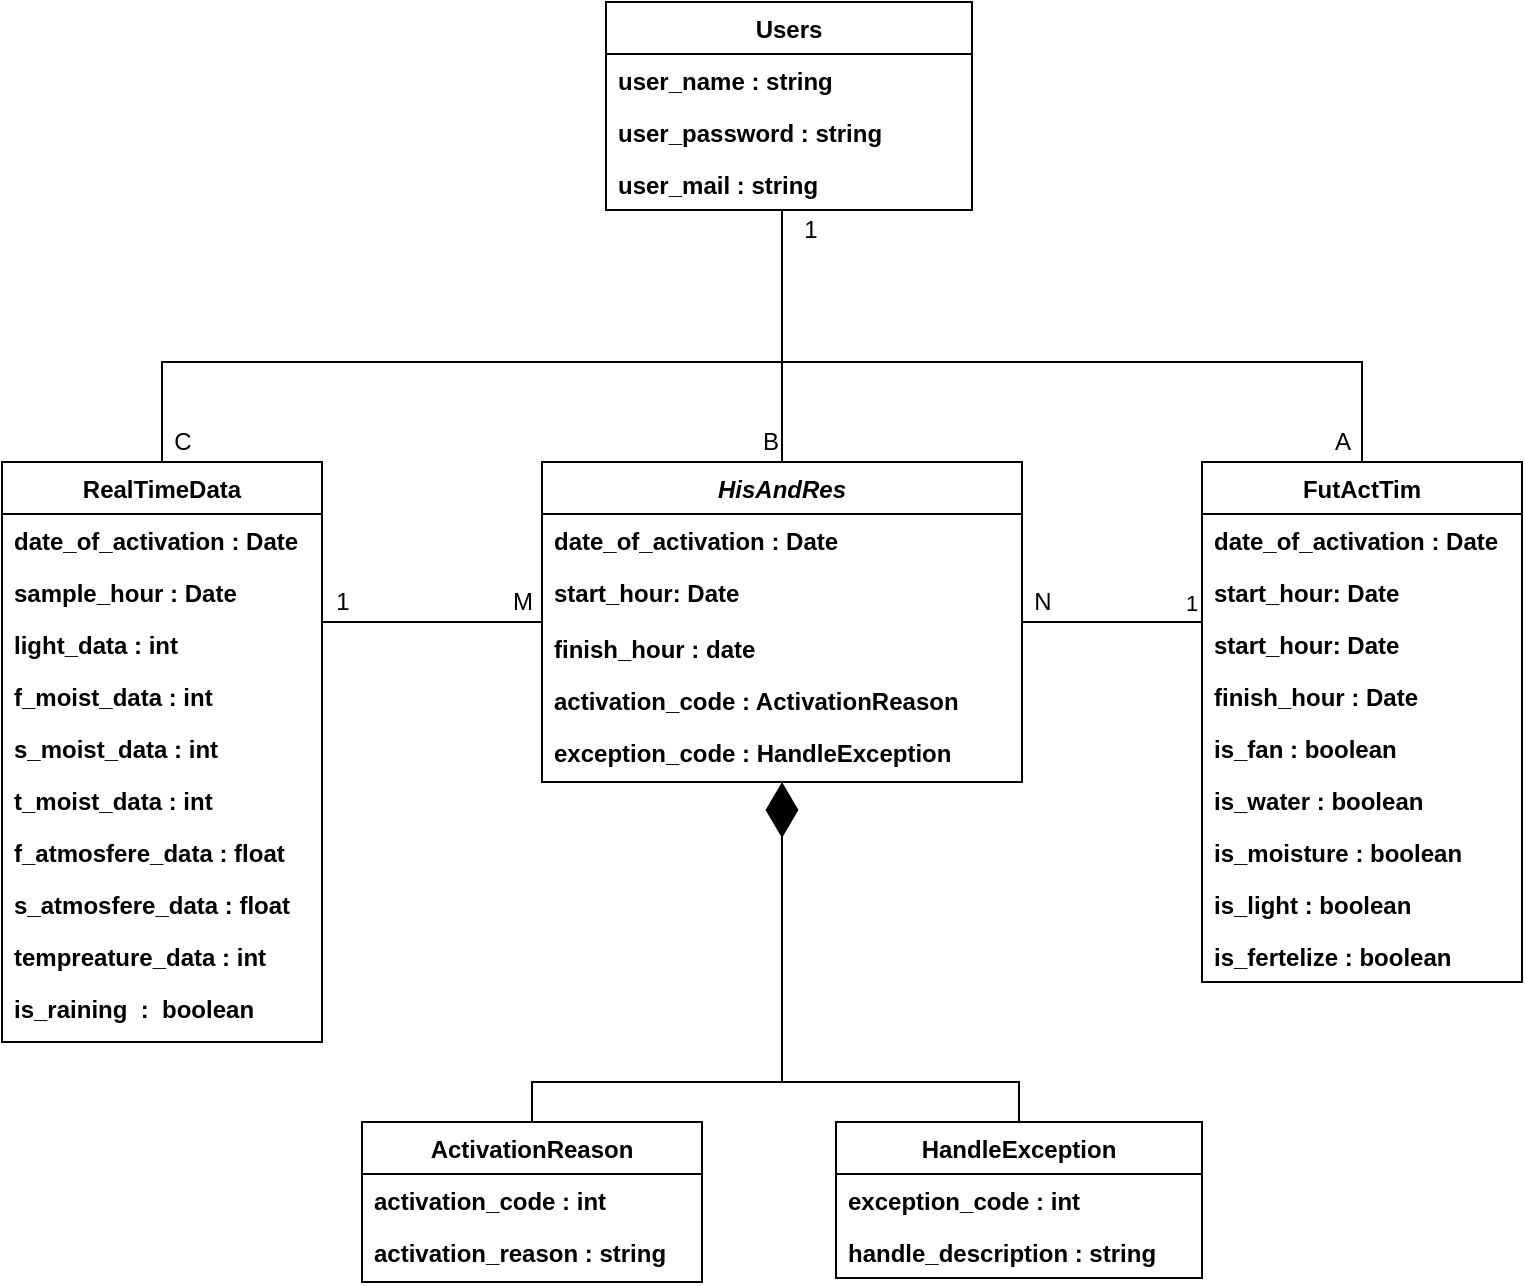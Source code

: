 <mxfile version="17.4.3" type="device"><diagram id="C5RBs43oDa-KdzZeNtuy" name="Page-1"><mxGraphModel dx="746" dy="852" grid="1" gridSize="10" guides="1" tooltips="1" connect="1" arrows="1" fold="1" page="1" pageScale="1" pageWidth="827" pageHeight="1169" math="0" shadow="0"><root><mxCell id="WIyWlLk6GJQsqaUBKTNV-0"/><mxCell id="WIyWlLk6GJQsqaUBKTNV-1" parent="WIyWlLk6GJQsqaUBKTNV-0"/><mxCell id="lDSYJxA6PURWJuPsAKNQ-2" style="edgeStyle=orthogonalEdgeStyle;rounded=0;orthogonalLoop=1;jettySize=auto;html=1;endArrow=none;endFill=0;startArrow=diamondThin;startFill=1;endSize=15;startSize=25;" edge="1" parent="WIyWlLk6GJQsqaUBKTNV-1" source="zkfFHV4jXpPFQw0GAbJ--0"><mxGeometry relative="1" as="geometry"><mxPoint x="410" y="580" as="targetPoint"/><Array as="points"><mxPoint x="410" y="520"/></Array></mxGeometry></mxCell><mxCell id="lDSYJxA6PURWJuPsAKNQ-19" style="edgeStyle=orthogonalEdgeStyle;rounded=0;orthogonalLoop=1;jettySize=auto;html=1;startArrow=none;startFill=0;endArrow=none;endFill=0;startSize=25;endSize=15;" edge="1" parent="WIyWlLk6GJQsqaUBKTNV-1" source="zkfFHV4jXpPFQw0GAbJ--0"><mxGeometry relative="1" as="geometry"><mxPoint x="180" y="350" as="targetPoint"/></mxGeometry></mxCell><mxCell id="lDSYJxA6PURWJuPsAKNQ-29" style="edgeStyle=orthogonalEdgeStyle;rounded=0;orthogonalLoop=1;jettySize=auto;html=1;startArrow=none;startFill=0;endArrow=none;endFill=0;startSize=25;endSize=15;" edge="1" parent="WIyWlLk6GJQsqaUBKTNV-1" source="zkfFHV4jXpPFQw0GAbJ--0" target="lDSYJxA6PURWJuPsAKNQ-27"><mxGeometry relative="1" as="geometry"><Array as="points"><mxPoint x="410" y="170"/><mxPoint x="410" y="170"/></Array></mxGeometry></mxCell><mxCell id="zkfFHV4jXpPFQw0GAbJ--0" value="HisAndRes" style="swimlane;fontStyle=3;align=center;verticalAlign=top;childLayout=stackLayout;horizontal=1;startSize=26;horizontalStack=0;resizeParent=1;resizeLast=0;collapsible=1;marginBottom=0;rounded=0;shadow=0;strokeWidth=1;" parent="WIyWlLk6GJQsqaUBKTNV-1" vertex="1"><mxGeometry x="290" y="270" width="240" height="160" as="geometry"><mxRectangle x="230" y="140" width="160" height="26" as="alternateBounds"/></mxGeometry></mxCell><mxCell id="zkfFHV4jXpPFQw0GAbJ--1" value="date_of_activation : Date" style="text;align=left;verticalAlign=top;spacingLeft=4;spacingRight=4;overflow=hidden;rotatable=0;points=[[0,0.5],[1,0.5]];portConstraint=eastwest;fontStyle=1" parent="zkfFHV4jXpPFQw0GAbJ--0" vertex="1"><mxGeometry y="26" width="240" height="26" as="geometry"/></mxCell><mxCell id="zkfFHV4jXpPFQw0GAbJ--2" value="start_hour: Date" style="text;align=left;verticalAlign=top;spacingLeft=4;spacingRight=4;overflow=hidden;rotatable=0;points=[[0,0.5],[1,0.5]];portConstraint=eastwest;rounded=0;shadow=0;html=0;fontStyle=1" parent="zkfFHV4jXpPFQw0GAbJ--0" vertex="1"><mxGeometry y="52" width="240" height="28" as="geometry"/></mxCell><mxCell id="zkfFHV4jXpPFQw0GAbJ--3" value="finish_hour : date" style="text;align=left;verticalAlign=top;spacingLeft=4;spacingRight=4;overflow=hidden;rotatable=0;points=[[0,0.5],[1,0.5]];portConstraint=eastwest;rounded=0;shadow=0;html=0;fontStyle=1" parent="zkfFHV4jXpPFQw0GAbJ--0" vertex="1"><mxGeometry y="80" width="240" height="26" as="geometry"/></mxCell><mxCell id="zkfFHV4jXpPFQw0GAbJ--5" value="activation_code : ActivationReason" style="text;align=left;verticalAlign=top;spacingLeft=4;spacingRight=4;overflow=hidden;rotatable=0;points=[[0,0.5],[1,0.5]];portConstraint=eastwest;fontStyle=1" parent="zkfFHV4jXpPFQw0GAbJ--0" vertex="1"><mxGeometry y="106" width="240" height="26" as="geometry"/></mxCell><mxCell id="lDSYJxA6PURWJuPsAKNQ-3" value="exception_code : HandleException" style="text;align=left;verticalAlign=top;spacingLeft=4;spacingRight=4;overflow=hidden;rotatable=0;points=[[0,0.5],[1,0.5]];portConstraint=eastwest;fontStyle=1" vertex="1" parent="zkfFHV4jXpPFQw0GAbJ--0"><mxGeometry y="132" width="240" height="26" as="geometry"/></mxCell><mxCell id="lDSYJxA6PURWJuPsAKNQ-1" style="edgeStyle=orthogonalEdgeStyle;rounded=0;orthogonalLoop=1;jettySize=auto;html=1;exitX=0.5;exitY=0;exitDx=0;exitDy=0;entryX=0.5;entryY=0;entryDx=0;entryDy=0;endArrow=none;endFill=0;" edge="1" parent="WIyWlLk6GJQsqaUBKTNV-1" source="zkfFHV4jXpPFQw0GAbJ--6" target="zkfFHV4jXpPFQw0GAbJ--13"><mxGeometry relative="1" as="geometry"/></mxCell><mxCell id="zkfFHV4jXpPFQw0GAbJ--6" value="ActivationReason" style="swimlane;fontStyle=1;align=center;verticalAlign=top;childLayout=stackLayout;horizontal=1;startSize=26;horizontalStack=0;resizeParent=1;resizeLast=0;collapsible=1;marginBottom=0;rounded=0;shadow=0;strokeWidth=1;" parent="WIyWlLk6GJQsqaUBKTNV-1" vertex="1"><mxGeometry x="200" y="600" width="170" height="80" as="geometry"><mxRectangle x="130" y="380" width="160" height="26" as="alternateBounds"/></mxGeometry></mxCell><mxCell id="zkfFHV4jXpPFQw0GAbJ--7" value="activation_code : int" style="text;align=left;verticalAlign=top;spacingLeft=4;spacingRight=4;overflow=hidden;rotatable=0;points=[[0,0.5],[1,0.5]];portConstraint=eastwest;fontStyle=1" parent="zkfFHV4jXpPFQw0GAbJ--6" vertex="1"><mxGeometry y="26" width="170" height="26" as="geometry"/></mxCell><mxCell id="zkfFHV4jXpPFQw0GAbJ--8" value="activation_reason : string" style="text;align=left;verticalAlign=top;spacingLeft=4;spacingRight=4;overflow=hidden;rotatable=0;points=[[0,0.5],[1,0.5]];portConstraint=eastwest;rounded=0;shadow=0;html=0;fontStyle=1" parent="zkfFHV4jXpPFQw0GAbJ--6" vertex="1"><mxGeometry y="52" width="170" height="26" as="geometry"/></mxCell><mxCell id="zkfFHV4jXpPFQw0GAbJ--13" value="HandleException" style="swimlane;fontStyle=1;align=center;verticalAlign=top;childLayout=stackLayout;horizontal=1;startSize=26;horizontalStack=0;resizeParent=1;resizeLast=0;collapsible=1;marginBottom=0;rounded=0;shadow=0;strokeWidth=1;" parent="WIyWlLk6GJQsqaUBKTNV-1" vertex="1"><mxGeometry x="437" y="600" width="183" height="78" as="geometry"><mxRectangle x="340" y="380" width="170" height="26" as="alternateBounds"/></mxGeometry></mxCell><mxCell id="zkfFHV4jXpPFQw0GAbJ--14" value="exception_code : int" style="text;align=left;verticalAlign=top;spacingLeft=4;spacingRight=4;overflow=hidden;rotatable=0;points=[[0,0.5],[1,0.5]];portConstraint=eastwest;fontStyle=1" parent="zkfFHV4jXpPFQw0GAbJ--13" vertex="1"><mxGeometry y="26" width="183" height="26" as="geometry"/></mxCell><mxCell id="lDSYJxA6PURWJuPsAKNQ-5" value="handle_description : string" style="text;align=left;verticalAlign=top;spacingLeft=4;spacingRight=4;overflow=hidden;rotatable=0;points=[[0,0.5],[1,0.5]];portConstraint=eastwest;fontStyle=1" vertex="1" parent="zkfFHV4jXpPFQw0GAbJ--13"><mxGeometry y="52" width="183" height="26" as="geometry"/></mxCell><mxCell id="lDSYJxA6PURWJuPsAKNQ-30" style="edgeStyle=orthogonalEdgeStyle;rounded=0;orthogonalLoop=1;jettySize=auto;html=1;startArrow=none;startFill=0;endArrow=none;endFill=0;startSize=25;endSize=15;" edge="1" parent="WIyWlLk6GJQsqaUBKTNV-1" source="zkfFHV4jXpPFQw0GAbJ--17" target="lDSYJxA6PURWJuPsAKNQ-27"><mxGeometry relative="1" as="geometry"><Array as="points"><mxPoint x="700" y="220"/><mxPoint x="410" y="220"/></Array></mxGeometry></mxCell><mxCell id="zkfFHV4jXpPFQw0GAbJ--17" value="FutActTim" style="swimlane;fontStyle=1;align=center;verticalAlign=top;childLayout=stackLayout;horizontal=1;startSize=26;horizontalStack=0;resizeParent=1;resizeLast=0;collapsible=1;marginBottom=0;rounded=0;shadow=0;strokeWidth=1;" parent="WIyWlLk6GJQsqaUBKTNV-1" vertex="1"><mxGeometry x="620" y="270" width="160" height="260" as="geometry"><mxRectangle x="550" y="140" width="160" height="26" as="alternateBounds"/></mxGeometry></mxCell><mxCell id="zkfFHV4jXpPFQw0GAbJ--18" value="date_of_activation : Date" style="text;align=left;verticalAlign=top;spacingLeft=4;spacingRight=4;overflow=hidden;rotatable=0;points=[[0,0.5],[1,0.5]];portConstraint=eastwest;fontStyle=1" parent="zkfFHV4jXpPFQw0GAbJ--17" vertex="1"><mxGeometry y="26" width="160" height="26" as="geometry"/></mxCell><mxCell id="lDSYJxA6PURWJuPsAKNQ-21" value="start_hour: Date" style="text;align=left;verticalAlign=top;spacingLeft=4;spacingRight=4;overflow=hidden;rotatable=0;points=[[0,0.5],[1,0.5]];portConstraint=eastwest;rounded=0;shadow=0;html=0;fontStyle=1" vertex="1" parent="zkfFHV4jXpPFQw0GAbJ--17"><mxGeometry y="52" width="160" height="26" as="geometry"/></mxCell><mxCell id="zkfFHV4jXpPFQw0GAbJ--19" value="start_hour: Date" style="text;align=left;verticalAlign=top;spacingLeft=4;spacingRight=4;overflow=hidden;rotatable=0;points=[[0,0.5],[1,0.5]];portConstraint=eastwest;rounded=0;shadow=0;html=0;fontStyle=1" parent="zkfFHV4jXpPFQw0GAbJ--17" vertex="1"><mxGeometry y="78" width="160" height="26" as="geometry"/></mxCell><mxCell id="zkfFHV4jXpPFQw0GAbJ--20" value="finish_hour : Date" style="text;align=left;verticalAlign=top;spacingLeft=4;spacingRight=4;overflow=hidden;rotatable=0;points=[[0,0.5],[1,0.5]];portConstraint=eastwest;rounded=0;shadow=0;html=0;fontStyle=1" parent="zkfFHV4jXpPFQw0GAbJ--17" vertex="1"><mxGeometry y="104" width="160" height="26" as="geometry"/></mxCell><mxCell id="zkfFHV4jXpPFQw0GAbJ--21" value="is_fan : boolean" style="text;align=left;verticalAlign=top;spacingLeft=4;spacingRight=4;overflow=hidden;rotatable=0;points=[[0,0.5],[1,0.5]];portConstraint=eastwest;rounded=0;shadow=0;html=0;fontStyle=1" parent="zkfFHV4jXpPFQw0GAbJ--17" vertex="1"><mxGeometry y="130" width="160" height="26" as="geometry"/></mxCell><mxCell id="zkfFHV4jXpPFQw0GAbJ--22" value="is_water : boolean" style="text;align=left;verticalAlign=top;spacingLeft=4;spacingRight=4;overflow=hidden;rotatable=0;points=[[0,0.5],[1,0.5]];portConstraint=eastwest;rounded=0;shadow=0;html=0;fontStyle=1" parent="zkfFHV4jXpPFQw0GAbJ--17" vertex="1"><mxGeometry y="156" width="160" height="26" as="geometry"/></mxCell><mxCell id="zkfFHV4jXpPFQw0GAbJ--24" value="is_moisture : boolean" style="text;align=left;verticalAlign=top;spacingLeft=4;spacingRight=4;overflow=hidden;rotatable=0;points=[[0,0.5],[1,0.5]];portConstraint=eastwest;fontStyle=1" parent="zkfFHV4jXpPFQw0GAbJ--17" vertex="1"><mxGeometry y="182" width="160" height="26" as="geometry"/></mxCell><mxCell id="zkfFHV4jXpPFQw0GAbJ--25" value="is_light : boolean" style="text;align=left;verticalAlign=top;spacingLeft=4;spacingRight=4;overflow=hidden;rotatable=0;points=[[0,0.5],[1,0.5]];portConstraint=eastwest;fontStyle=1" parent="zkfFHV4jXpPFQw0GAbJ--17" vertex="1"><mxGeometry y="208" width="160" height="26" as="geometry"/></mxCell><mxCell id="lDSYJxA6PURWJuPsAKNQ-6" value="is_fertelize : boolean" style="text;align=left;verticalAlign=top;spacingLeft=4;spacingRight=4;overflow=hidden;rotatable=0;points=[[0,0.5],[1,0.5]];portConstraint=eastwest;fontStyle=1" vertex="1" parent="zkfFHV4jXpPFQw0GAbJ--17"><mxGeometry y="234" width="160" height="26" as="geometry"/></mxCell><mxCell id="zkfFHV4jXpPFQw0GAbJ--26" value="1" style="endArrow=none;shadow=0;strokeWidth=1;rounded=0;endFill=0;edgeStyle=elbowEdgeStyle;elbow=vertical;" parent="WIyWlLk6GJQsqaUBKTNV-1" source="zkfFHV4jXpPFQw0GAbJ--0" target="zkfFHV4jXpPFQw0GAbJ--17" edge="1"><mxGeometry x="0.889" y="10" relative="1" as="geometry"><mxPoint x="480" y="372" as="sourcePoint"/><mxPoint x="640" y="372" as="targetPoint"/><mxPoint as="offset"/></mxGeometry></mxCell><mxCell id="lDSYJxA6PURWJuPsAKNQ-8" value="N" style="text;html=1;align=center;verticalAlign=middle;resizable=0;points=[];autosize=1;strokeColor=none;fillColor=none;" vertex="1" parent="WIyWlLk6GJQsqaUBKTNV-1"><mxGeometry x="530" y="330" width="20" height="20" as="geometry"/></mxCell><mxCell id="lDSYJxA6PURWJuPsAKNQ-20" style="edgeStyle=orthogonalEdgeStyle;rounded=0;orthogonalLoop=1;jettySize=auto;html=1;startArrow=none;startFill=0;endArrow=none;endFill=0;startSize=25;endSize=15;" edge="1" parent="WIyWlLk6GJQsqaUBKTNV-1" source="lDSYJxA6PURWJuPsAKNQ-9"><mxGeometry relative="1" as="geometry"><mxPoint x="180" y="350" as="targetPoint"/><Array as="points"><mxPoint x="150" y="350"/><mxPoint x="150" y="350"/></Array></mxGeometry></mxCell><mxCell id="lDSYJxA6PURWJuPsAKNQ-28" style="edgeStyle=orthogonalEdgeStyle;rounded=0;orthogonalLoop=1;jettySize=auto;html=1;startArrow=none;startFill=0;endArrow=none;endFill=0;startSize=25;endSize=15;" edge="1" parent="WIyWlLk6GJQsqaUBKTNV-1" source="lDSYJxA6PURWJuPsAKNQ-9" target="lDSYJxA6PURWJuPsAKNQ-27"><mxGeometry relative="1" as="geometry"><mxPoint x="410" y="160" as="targetPoint"/><Array as="points"><mxPoint x="100" y="220"/><mxPoint x="410" y="220"/></Array></mxGeometry></mxCell><mxCell id="lDSYJxA6PURWJuPsAKNQ-9" value="RealTimeData" style="swimlane;fontStyle=1;align=center;verticalAlign=top;childLayout=stackLayout;horizontal=1;startSize=26;horizontalStack=0;resizeParent=1;resizeLast=0;collapsible=1;marginBottom=0;rounded=0;shadow=0;strokeWidth=1;" vertex="1" parent="WIyWlLk6GJQsqaUBKTNV-1"><mxGeometry x="20" y="270" width="160" height="290" as="geometry"><mxRectangle x="550" y="140" width="160" height="26" as="alternateBounds"/></mxGeometry></mxCell><mxCell id="lDSYJxA6PURWJuPsAKNQ-10" value="date_of_activation : Date" style="text;align=left;verticalAlign=top;spacingLeft=4;spacingRight=4;overflow=hidden;rotatable=0;points=[[0,0.5],[1,0.5]];portConstraint=eastwest;fontStyle=1" vertex="1" parent="lDSYJxA6PURWJuPsAKNQ-9"><mxGeometry y="26" width="160" height="26" as="geometry"/></mxCell><mxCell id="lDSYJxA6PURWJuPsAKNQ-11" value="sample_hour : Date" style="text;align=left;verticalAlign=top;spacingLeft=4;spacingRight=4;overflow=hidden;rotatable=0;points=[[0,0.5],[1,0.5]];portConstraint=eastwest;rounded=0;shadow=0;html=0;fontStyle=1" vertex="1" parent="lDSYJxA6PURWJuPsAKNQ-9"><mxGeometry y="52" width="160" height="26" as="geometry"/></mxCell><mxCell id="lDSYJxA6PURWJuPsAKNQ-12" value="light_data : int" style="text;align=left;verticalAlign=top;spacingLeft=4;spacingRight=4;overflow=hidden;rotatable=0;points=[[0,0.5],[1,0.5]];portConstraint=eastwest;rounded=0;shadow=0;html=0;fontStyle=1" vertex="1" parent="lDSYJxA6PURWJuPsAKNQ-9"><mxGeometry y="78" width="160" height="26" as="geometry"/></mxCell><mxCell id="lDSYJxA6PURWJuPsAKNQ-13" value="f_moist_data : int" style="text;align=left;verticalAlign=top;spacingLeft=4;spacingRight=4;overflow=hidden;rotatable=0;points=[[0,0.5],[1,0.5]];portConstraint=eastwest;rounded=0;shadow=0;html=0;fontStyle=1" vertex="1" parent="lDSYJxA6PURWJuPsAKNQ-9"><mxGeometry y="104" width="160" height="26" as="geometry"/></mxCell><mxCell id="lDSYJxA6PURWJuPsAKNQ-14" value="s_moist_data : int" style="text;align=left;verticalAlign=top;spacingLeft=4;spacingRight=4;overflow=hidden;rotatable=0;points=[[0,0.5],[1,0.5]];portConstraint=eastwest;rounded=0;shadow=0;html=0;fontStyle=1" vertex="1" parent="lDSYJxA6PURWJuPsAKNQ-9"><mxGeometry y="130" width="160" height="26" as="geometry"/></mxCell><mxCell id="lDSYJxA6PURWJuPsAKNQ-15" value="t_moist_data : int" style="text;align=left;verticalAlign=top;spacingLeft=4;spacingRight=4;overflow=hidden;rotatable=0;points=[[0,0.5],[1,0.5]];portConstraint=eastwest;fontStyle=1" vertex="1" parent="lDSYJxA6PURWJuPsAKNQ-9"><mxGeometry y="156" width="160" height="26" as="geometry"/></mxCell><mxCell id="lDSYJxA6PURWJuPsAKNQ-16" value="f_atmosfere_data : float" style="text;align=left;verticalAlign=top;spacingLeft=4;spacingRight=4;overflow=hidden;rotatable=0;points=[[0,0.5],[1,0.5]];portConstraint=eastwest;fontStyle=1" vertex="1" parent="lDSYJxA6PURWJuPsAKNQ-9"><mxGeometry y="182" width="160" height="26" as="geometry"/></mxCell><mxCell id="lDSYJxA6PURWJuPsAKNQ-17" value="s_atmosfere_data : float" style="text;align=left;verticalAlign=top;spacingLeft=4;spacingRight=4;overflow=hidden;rotatable=0;points=[[0,0.5],[1,0.5]];portConstraint=eastwest;fontStyle=1" vertex="1" parent="lDSYJxA6PURWJuPsAKNQ-9"><mxGeometry y="208" width="160" height="26" as="geometry"/></mxCell><mxCell id="lDSYJxA6PURWJuPsAKNQ-35" value="tempreature_data : int" style="text;align=left;verticalAlign=top;spacingLeft=4;spacingRight=4;overflow=hidden;rotatable=0;points=[[0,0.5],[1,0.5]];portConstraint=eastwest;fontStyle=1" vertex="1" parent="lDSYJxA6PURWJuPsAKNQ-9"><mxGeometry y="234" width="160" height="26" as="geometry"/></mxCell><mxCell id="lDSYJxA6PURWJuPsAKNQ-36" value="is_raining  :  boolean" style="text;align=left;verticalAlign=top;spacingLeft=4;spacingRight=4;overflow=hidden;rotatable=0;points=[[0,0.5],[1,0.5]];portConstraint=eastwest;fontStyle=1" vertex="1" parent="lDSYJxA6PURWJuPsAKNQ-9"><mxGeometry y="260" width="160" height="26" as="geometry"/></mxCell><mxCell id="lDSYJxA6PURWJuPsAKNQ-22" value="1" style="text;html=1;align=center;verticalAlign=middle;resizable=0;points=[];autosize=1;strokeColor=none;fillColor=none;" vertex="1" parent="WIyWlLk6GJQsqaUBKTNV-1"><mxGeometry x="180" y="330" width="20" height="20" as="geometry"/></mxCell><mxCell id="lDSYJxA6PURWJuPsAKNQ-23" value="M" style="text;html=1;align=center;verticalAlign=middle;resizable=0;points=[];autosize=1;strokeColor=none;fillColor=none;" vertex="1" parent="WIyWlLk6GJQsqaUBKTNV-1"><mxGeometry x="265" y="330" width="30" height="20" as="geometry"/></mxCell><mxCell id="lDSYJxA6PURWJuPsAKNQ-24" value="Users" style="swimlane;fontStyle=1;align=center;verticalAlign=top;childLayout=stackLayout;horizontal=1;startSize=26;horizontalStack=0;resizeParent=1;resizeLast=0;collapsible=1;marginBottom=0;rounded=0;shadow=0;strokeWidth=1;" vertex="1" parent="WIyWlLk6GJQsqaUBKTNV-1"><mxGeometry x="322" y="40" width="183" height="104" as="geometry"><mxRectangle x="340" y="380" width="170" height="26" as="alternateBounds"/></mxGeometry></mxCell><mxCell id="lDSYJxA6PURWJuPsAKNQ-25" value="user_name : string" style="text;align=left;verticalAlign=top;spacingLeft=4;spacingRight=4;overflow=hidden;rotatable=0;points=[[0,0.5],[1,0.5]];portConstraint=eastwest;fontStyle=1" vertex="1" parent="lDSYJxA6PURWJuPsAKNQ-24"><mxGeometry y="26" width="183" height="26" as="geometry"/></mxCell><mxCell id="lDSYJxA6PURWJuPsAKNQ-26" value="user_password : string" style="text;align=left;verticalAlign=top;spacingLeft=4;spacingRight=4;overflow=hidden;rotatable=0;points=[[0,0.5],[1,0.5]];portConstraint=eastwest;fontStyle=1" vertex="1" parent="lDSYJxA6PURWJuPsAKNQ-24"><mxGeometry y="52" width="183" height="26" as="geometry"/></mxCell><mxCell id="lDSYJxA6PURWJuPsAKNQ-27" value="user_mail : string" style="text;align=left;verticalAlign=top;spacingLeft=4;spacingRight=4;overflow=hidden;rotatable=0;points=[[0,0.5],[1,0.5]];portConstraint=eastwest;fontStyle=1" vertex="1" parent="lDSYJxA6PURWJuPsAKNQ-24"><mxGeometry y="78" width="183" height="26" as="geometry"/></mxCell><mxCell id="lDSYJxA6PURWJuPsAKNQ-31" value="1" style="text;html=1;align=center;verticalAlign=middle;resizable=0;points=[];autosize=1;strokeColor=none;fillColor=none;" vertex="1" parent="WIyWlLk6GJQsqaUBKTNV-1"><mxGeometry x="414" y="144" width="20" height="20" as="geometry"/></mxCell><mxCell id="lDSYJxA6PURWJuPsAKNQ-32" value="A" style="text;html=1;align=center;verticalAlign=middle;resizable=0;points=[];autosize=1;strokeColor=none;fillColor=none;" vertex="1" parent="WIyWlLk6GJQsqaUBKTNV-1"><mxGeometry x="680" y="250" width="20" height="20" as="geometry"/></mxCell><mxCell id="lDSYJxA6PURWJuPsAKNQ-33" value="B" style="text;html=1;align=center;verticalAlign=middle;resizable=0;points=[];autosize=1;strokeColor=none;fillColor=none;" vertex="1" parent="WIyWlLk6GJQsqaUBKTNV-1"><mxGeometry x="394" y="250" width="20" height="20" as="geometry"/></mxCell><mxCell id="lDSYJxA6PURWJuPsAKNQ-34" value="C" style="text;html=1;align=center;verticalAlign=middle;resizable=0;points=[];autosize=1;strokeColor=none;fillColor=none;" vertex="1" parent="WIyWlLk6GJQsqaUBKTNV-1"><mxGeometry x="100" y="250" width="20" height="20" as="geometry"/></mxCell></root></mxGraphModel></diagram></mxfile>